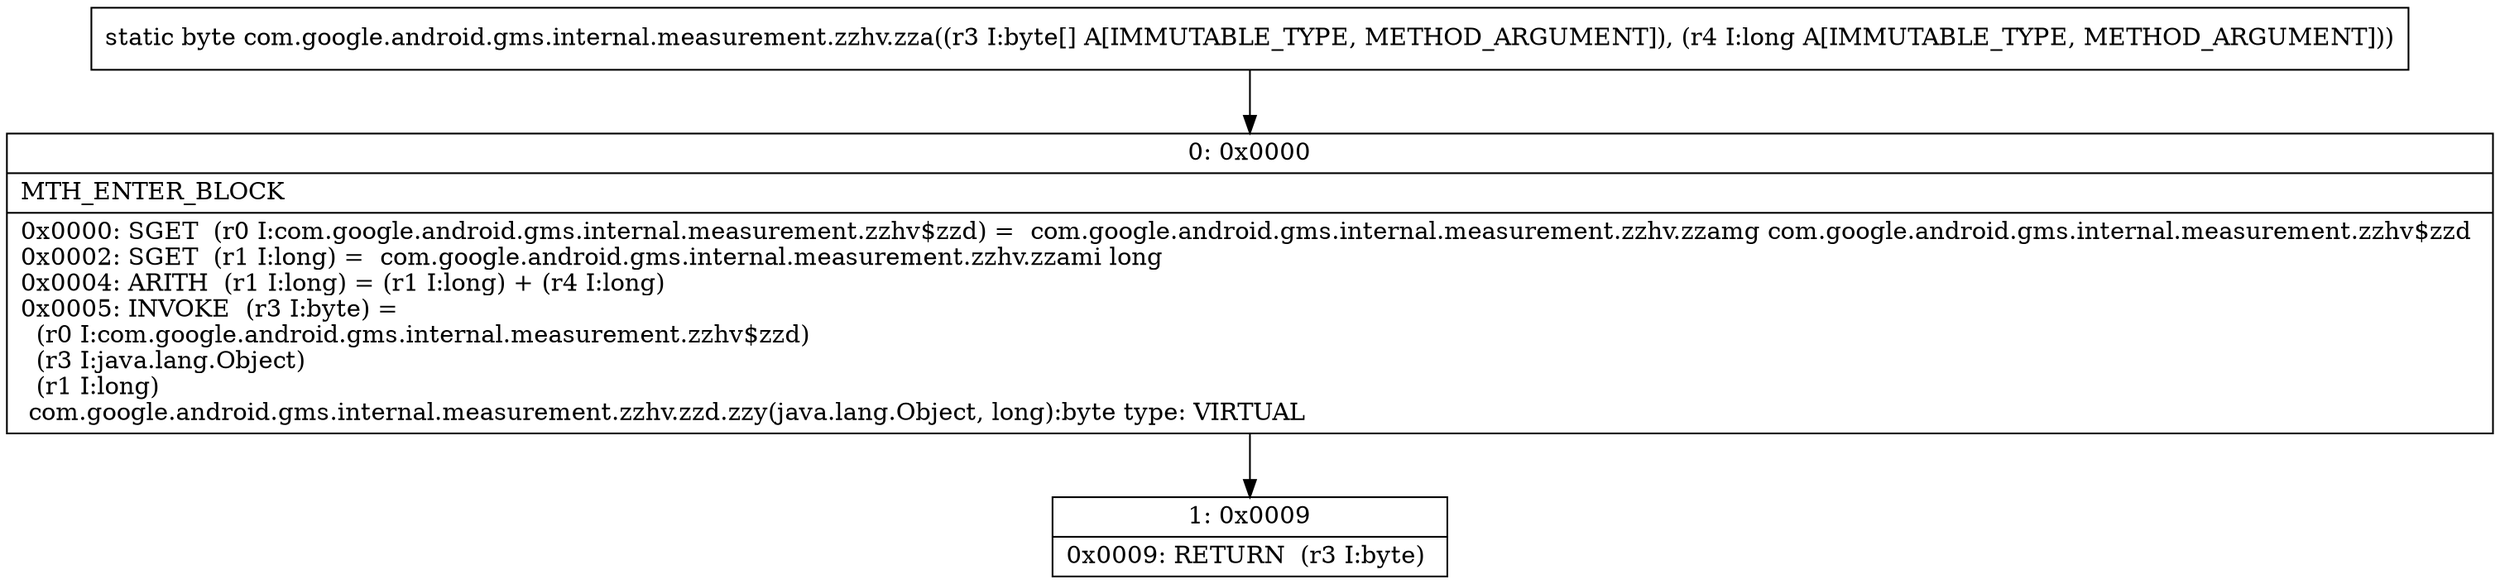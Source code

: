 digraph "CFG forcom.google.android.gms.internal.measurement.zzhv.zza([BJ)B" {
Node_0 [shape=record,label="{0\:\ 0x0000|MTH_ENTER_BLOCK\l|0x0000: SGET  (r0 I:com.google.android.gms.internal.measurement.zzhv$zzd) =  com.google.android.gms.internal.measurement.zzhv.zzamg com.google.android.gms.internal.measurement.zzhv$zzd \l0x0002: SGET  (r1 I:long) =  com.google.android.gms.internal.measurement.zzhv.zzami long \l0x0004: ARITH  (r1 I:long) = (r1 I:long) + (r4 I:long) \l0x0005: INVOKE  (r3 I:byte) = \l  (r0 I:com.google.android.gms.internal.measurement.zzhv$zzd)\l  (r3 I:java.lang.Object)\l  (r1 I:long)\l com.google.android.gms.internal.measurement.zzhv.zzd.zzy(java.lang.Object, long):byte type: VIRTUAL \l}"];
Node_1 [shape=record,label="{1\:\ 0x0009|0x0009: RETURN  (r3 I:byte) \l}"];
MethodNode[shape=record,label="{static byte com.google.android.gms.internal.measurement.zzhv.zza((r3 I:byte[] A[IMMUTABLE_TYPE, METHOD_ARGUMENT]), (r4 I:long A[IMMUTABLE_TYPE, METHOD_ARGUMENT])) }"];
MethodNode -> Node_0;
Node_0 -> Node_1;
}

